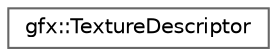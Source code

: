 digraph "Graphical Class Hierarchy"
{
 // LATEX_PDF_SIZE
  bgcolor="transparent";
  edge [fontname=Helvetica,fontsize=10,labelfontname=Helvetica,labelfontsize=10];
  node [fontname=Helvetica,fontsize=10,shape=box,height=0.2,width=0.4];
  rankdir="LR";
  Node0 [id="Node000000",label="gfx::TextureDescriptor",height=0.2,width=0.4,color="grey40", fillcolor="white", style="filled",URL="$structgfx_1_1_texture_descriptor.html",tooltip="Descriptor used to create a texture resource."];
}
